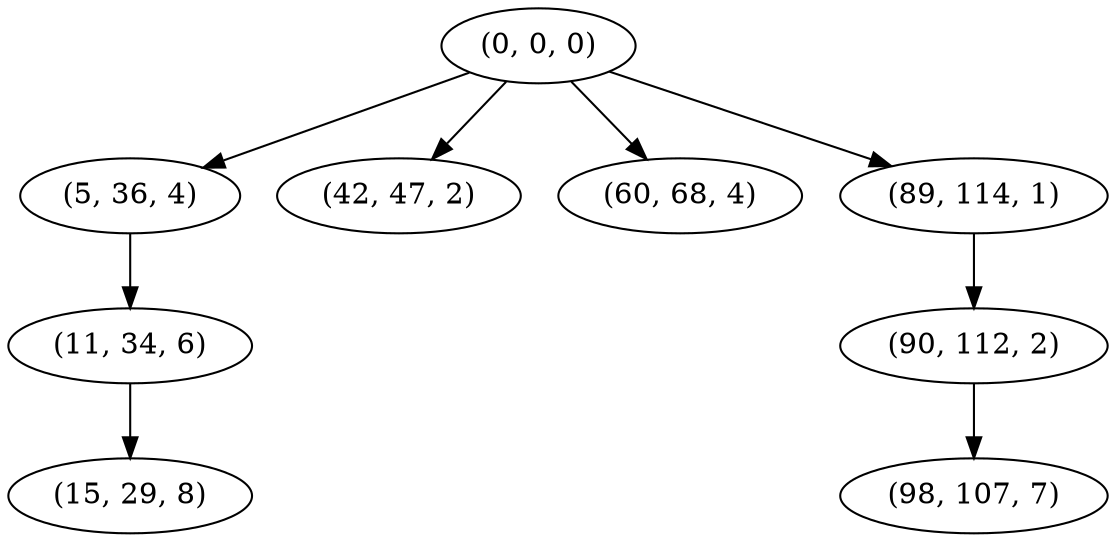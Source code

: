 digraph tree {
    "(0, 0, 0)";
    "(5, 36, 4)";
    "(11, 34, 6)";
    "(15, 29, 8)";
    "(42, 47, 2)";
    "(60, 68, 4)";
    "(89, 114, 1)";
    "(90, 112, 2)";
    "(98, 107, 7)";
    "(0, 0, 0)" -> "(5, 36, 4)";
    "(0, 0, 0)" -> "(42, 47, 2)";
    "(0, 0, 0)" -> "(60, 68, 4)";
    "(0, 0, 0)" -> "(89, 114, 1)";
    "(5, 36, 4)" -> "(11, 34, 6)";
    "(11, 34, 6)" -> "(15, 29, 8)";
    "(89, 114, 1)" -> "(90, 112, 2)";
    "(90, 112, 2)" -> "(98, 107, 7)";
}
